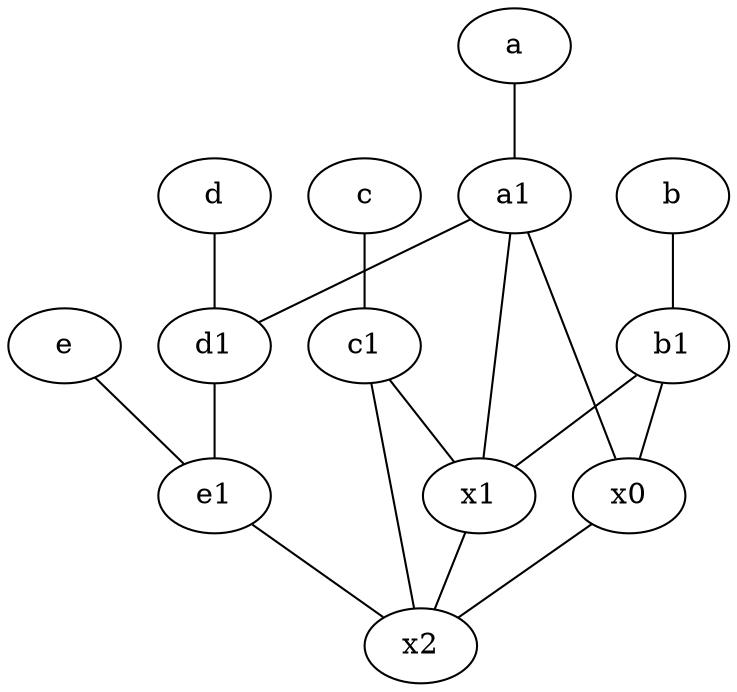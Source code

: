 graph {
	node [labelfontsize=50]
	b [labelfontsize=50 pos="10,4!"]
	x2 [labelfontsize=50]
	e1 [labelfontsize=50 pos="7,7!"]
	x1 [labelfontsize=50]
	a1 [labelfontsize=50 pos="8,3!"]
	c1 [labelfontsize=50 pos="4.5,3!"]
	e [labelfontsize=50 pos="7,9!"]
	d1 [labelfontsize=50 pos="3,5!"]
	a [labelfontsize=50 pos="8,2!"]
	x0 [labelfontsize=50]
	b1 [labelfontsize=50 pos="9,4!"]
	c [labelfontsize=50 pos="4.5,2!"]
	d [labelfontsize=50 pos="2,5!"]
	x1 -- x2
	e1 -- x2
	b1 -- x1
	x0 -- x2
	b1 -- x0
	d1 -- e1
	a1 -- x1
	c -- c1
	d -- d1
	c1 -- x1
	b -- b1
	a1 -- x0
	a -- a1
	a1 -- d1
	e -- e1
	c1 -- x2
}
